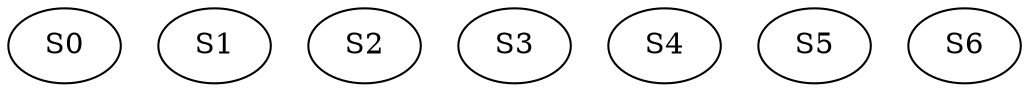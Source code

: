 digraph AFD { 
"S0"[ label=S0]"S1"[ label=S1]"S2"[ label=S2]"S3"[ label=S3]"S4"[ label=S4]"S5"[ label=S5]"S6"[ label=S6]
}